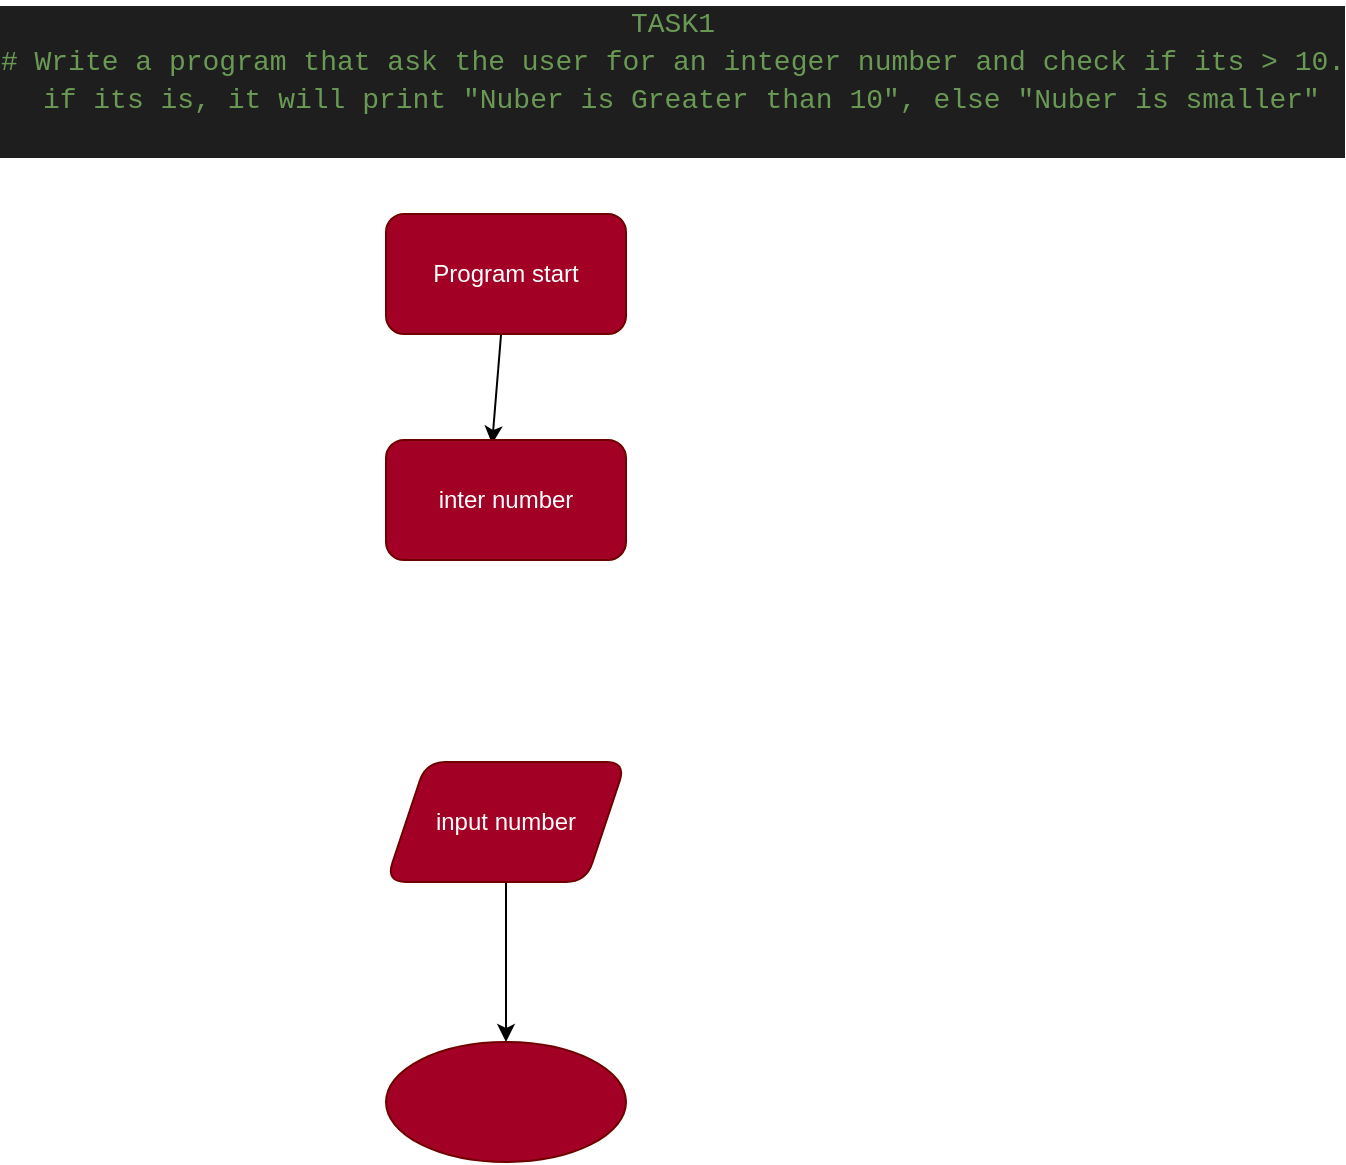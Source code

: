 <mxfile>
    <diagram id="c_XxzIFLIYxWzgmSNKee" name="Page-1">
        <mxGraphModel dx="1384" dy="159" grid="1" gridSize="10" guides="1" tooltips="1" connect="1" arrows="1" fold="1" page="1" pageScale="1" pageWidth="827" pageHeight="1169" math="0" shadow="0">
            <root>
                <mxCell id="0"/>
                <mxCell id="1" parent="0"/>
                <mxCell id="2" value="&lt;div style=&quot;color: rgb(212 , 212 , 212) ; background-color: rgb(30 , 30 , 30) ; font-family: &amp;#34;consolas&amp;#34; , &amp;#34;courier new&amp;#34; , monospace ; font-size: 14px ; line-height: 19px&quot;&gt;&lt;div&gt;&lt;div style=&quot;font-family: &amp;#34;consolas&amp;#34; , &amp;#34;courier new&amp;#34; , monospace ; line-height: 19px&quot;&gt;&lt;div&gt;&lt;span style=&quot;color: #6a9955&quot;&gt;TASK1&lt;/span&gt;&lt;/div&gt;&lt;div&gt;&lt;span style=&quot;color: #6a9955&quot;&gt;# Write a program that ask the user for an integer number and check if its &amp;gt; 10.&lt;/span&gt;&lt;/div&gt;&lt;div&gt;&lt;span style=&quot;color: #6a9955&quot;&gt;&amp;nbsp;if its is, it will print &quot;Nuber is Greater than 10&quot;, else &quot;Nuber is smaller&quot;&lt;/span&gt;&lt;/div&gt;&lt;br&gt;&lt;/div&gt;&lt;/div&gt;&lt;/div&gt;" style="text;html=1;align=center;verticalAlign=middle;resizable=0;points=[];autosize=1;strokeColor=none;fillColor=none;" parent="1" vertex="1">
                    <mxGeometry x="-705" y="10" width="630" height="80" as="geometry"/>
                </mxCell>
                <mxCell id="5" value="" style="edgeStyle=none;html=1;entryX=0.442;entryY=0.033;entryDx=0;entryDy=0;entryPerimeter=0;" parent="1" source="3" target="10" edge="1">
                    <mxGeometry relative="1" as="geometry"/>
                </mxCell>
                <mxCell id="3" value="Program start" style="rounded=1;whiteSpace=wrap;html=1;fillColor=#a20025;fontColor=#ffffff;strokeColor=#6F0000;" parent="1" vertex="1">
                    <mxGeometry x="-533" y="117" width="120" height="60" as="geometry"/>
                </mxCell>
                <mxCell id="9" value="" style="edgeStyle=none;html=1;" parent="1" source="6" target="8" edge="1">
                    <mxGeometry relative="1" as="geometry"/>
                </mxCell>
                <mxCell id="6" value="input number" style="shape=parallelogram;perimeter=parallelogramPerimeter;whiteSpace=wrap;html=1;fixedSize=1;fillColor=#a20025;strokeColor=#6F0000;fontColor=#ffffff;rounded=1;" parent="1" vertex="1">
                    <mxGeometry x="-533" y="391" width="120" height="60" as="geometry"/>
                </mxCell>
                <mxCell id="8" value="" style="ellipse;whiteSpace=wrap;html=1;fillColor=#a20025;strokeColor=#6F0000;fontColor=#ffffff;rounded=1;" parent="1" vertex="1">
                    <mxGeometry x="-533" y="531" width="120" height="60" as="geometry"/>
                </mxCell>
                <mxCell id="10" value="inter number" style="whiteSpace=wrap;html=1;fillColor=#a20025;strokeColor=#6F0000;fontColor=#ffffff;rounded=1;" vertex="1" parent="1">
                    <mxGeometry x="-533" y="230" width="120" height="60" as="geometry"/>
                </mxCell>
            </root>
        </mxGraphModel>
    </diagram>
</mxfile>